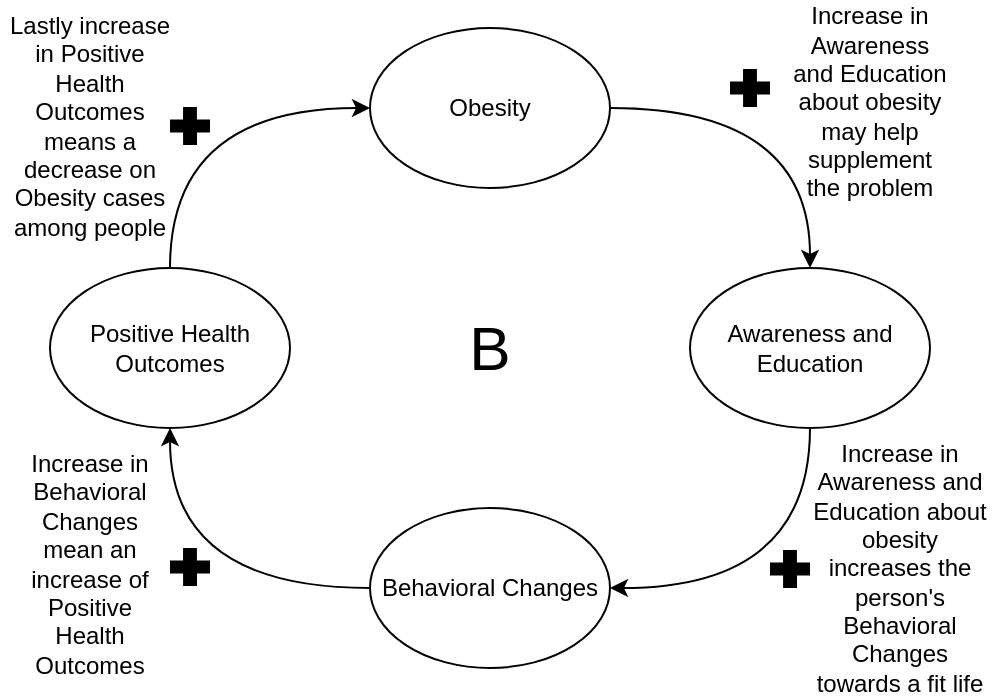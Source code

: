 <mxfile version="22.1.21" type="github">
  <diagram name="Page-1" id="pSBvFk2BeY6s0IXey9MD">
    <mxGraphModel dx="880" dy="434" grid="1" gridSize="10" guides="1" tooltips="1" connect="1" arrows="1" fold="1" page="1" pageScale="1" pageWidth="850" pageHeight="1100" math="0" shadow="0">
      <root>
        <mxCell id="0" />
        <mxCell id="1" parent="0" />
        <mxCell id="eXanJCdOBruwRP_AvD-p-1" style="edgeStyle=orthogonalEdgeStyle;rounded=0;orthogonalLoop=1;jettySize=auto;html=1;exitX=1;exitY=0.5;exitDx=0;exitDy=0;curved=1;" edge="1" parent="1" source="eXanJCdOBruwRP_AvD-p-2" target="eXanJCdOBruwRP_AvD-p-8">
          <mxGeometry relative="1" as="geometry" />
        </mxCell>
        <mxCell id="eXanJCdOBruwRP_AvD-p-2" value="" style="ellipse;whiteSpace=wrap;html=1;" vertex="1" parent="1">
          <mxGeometry x="360" y="80" width="120" height="80" as="geometry" />
        </mxCell>
        <mxCell id="eXanJCdOBruwRP_AvD-p-3" style="edgeStyle=orthogonalEdgeStyle;rounded=0;orthogonalLoop=1;jettySize=auto;html=1;exitX=0.5;exitY=0;exitDx=0;exitDy=0;entryX=0;entryY=0.5;entryDx=0;entryDy=0;curved=1;" edge="1" parent="1" source="eXanJCdOBruwRP_AvD-p-4" target="eXanJCdOBruwRP_AvD-p-2">
          <mxGeometry relative="1" as="geometry" />
        </mxCell>
        <mxCell id="eXanJCdOBruwRP_AvD-p-4" value="Positive Health Outcomes" style="ellipse;whiteSpace=wrap;html=1;" vertex="1" parent="1">
          <mxGeometry x="200" y="200" width="120" height="80" as="geometry" />
        </mxCell>
        <mxCell id="eXanJCdOBruwRP_AvD-p-5" style="edgeStyle=orthogonalEdgeStyle;rounded=0;orthogonalLoop=1;jettySize=auto;html=1;exitX=0;exitY=0.5;exitDx=0;exitDy=0;entryX=0.5;entryY=1;entryDx=0;entryDy=0;curved=1;" edge="1" parent="1" source="eXanJCdOBruwRP_AvD-p-6" target="eXanJCdOBruwRP_AvD-p-4">
          <mxGeometry relative="1" as="geometry" />
        </mxCell>
        <mxCell id="eXanJCdOBruwRP_AvD-p-6" value="Behavioral Changes" style="ellipse;whiteSpace=wrap;html=1;" vertex="1" parent="1">
          <mxGeometry x="360" y="320" width="120" height="80" as="geometry" />
        </mxCell>
        <mxCell id="eXanJCdOBruwRP_AvD-p-7" style="edgeStyle=orthogonalEdgeStyle;rounded=0;orthogonalLoop=1;jettySize=auto;html=1;exitX=0.5;exitY=1;exitDx=0;exitDy=0;entryX=1;entryY=0.5;entryDx=0;entryDy=0;curved=1;" edge="1" parent="1" source="eXanJCdOBruwRP_AvD-p-8" target="eXanJCdOBruwRP_AvD-p-6">
          <mxGeometry relative="1" as="geometry" />
        </mxCell>
        <mxCell id="eXanJCdOBruwRP_AvD-p-8" value="Awareness and Education" style="ellipse;whiteSpace=wrap;html=1;" vertex="1" parent="1">
          <mxGeometry x="520" y="200" width="120" height="80" as="geometry" />
        </mxCell>
        <mxCell id="eXanJCdOBruwRP_AvD-p-9" value="Obesity" style="text;html=1;strokeColor=none;fillColor=none;align=center;verticalAlign=middle;whiteSpace=wrap;rounded=0;" vertex="1" parent="1">
          <mxGeometry x="370" y="105" width="100" height="30" as="geometry" />
        </mxCell>
        <mxCell id="eXanJCdOBruwRP_AvD-p-10" value="B" style="text;html=1;strokeColor=none;fillColor=none;align=center;verticalAlign=middle;whiteSpace=wrap;rounded=0;fontSize=31;" vertex="1" parent="1">
          <mxGeometry x="390" y="225" width="60" height="30" as="geometry" />
        </mxCell>
        <mxCell id="eXanJCdOBruwRP_AvD-p-11" value="" style="shape=mxgraph.signs.healthcare.first_aid;html=1;pointerEvents=1;fillColor=#000000;strokeColor=none;verticalLabelPosition=bottom;verticalAlign=top;align=center;" vertex="1" parent="1">
          <mxGeometry x="260" y="340" width="20" height="19" as="geometry" />
        </mxCell>
        <mxCell id="eXanJCdOBruwRP_AvD-p-12" value="Increase in Awareness and Education about obesity may help supplement the problem" style="text;html=1;strokeColor=none;fillColor=none;align=center;verticalAlign=middle;whiteSpace=wrap;rounded=0;" vertex="1" parent="1">
          <mxGeometry x="570" y="101.5" width="80" height="30" as="geometry" />
        </mxCell>
        <mxCell id="eXanJCdOBruwRP_AvD-p-13" value="Increase in Awareness and Education about obesity increases the person&#39;s Behavioral Changes towards a fit life" style="text;html=1;strokeColor=none;fillColor=none;align=center;verticalAlign=middle;whiteSpace=wrap;rounded=0;" vertex="1" parent="1">
          <mxGeometry x="580" y="334.5" width="90" height="30" as="geometry" />
        </mxCell>
        <mxCell id="eXanJCdOBruwRP_AvD-p-14" value="Increase in Behavioral Changes mean an increase of Positive Health Outcomes" style="text;html=1;strokeColor=none;fillColor=none;align=center;verticalAlign=middle;whiteSpace=wrap;rounded=0;" vertex="1" parent="1">
          <mxGeometry x="180" y="320" width="80" height="55.5" as="geometry" />
        </mxCell>
        <mxCell id="eXanJCdOBruwRP_AvD-p-15" value="Lastly increase in Positive Health Outcomes means a decrease on Obesity cases among people" style="text;html=1;strokeColor=none;fillColor=none;align=center;verticalAlign=middle;whiteSpace=wrap;rounded=0;" vertex="1" parent="1">
          <mxGeometry x="175" y="114" width="90" height="30" as="geometry" />
        </mxCell>
        <mxCell id="eXanJCdOBruwRP_AvD-p-16" value="" style="shape=mxgraph.signs.healthcare.first_aid;html=1;pointerEvents=1;fillColor=#000000;strokeColor=none;verticalLabelPosition=bottom;verticalAlign=top;align=center;" vertex="1" parent="1">
          <mxGeometry x="260" y="119.5" width="20" height="19" as="geometry" />
        </mxCell>
        <mxCell id="eXanJCdOBruwRP_AvD-p-17" value="" style="shape=mxgraph.signs.healthcare.first_aid;html=1;pointerEvents=1;fillColor=#000000;strokeColor=none;verticalLabelPosition=bottom;verticalAlign=top;align=center;" vertex="1" parent="1">
          <mxGeometry x="560" y="341" width="20" height="19" as="geometry" />
        </mxCell>
        <mxCell id="eXanJCdOBruwRP_AvD-p-18" value="" style="shape=mxgraph.signs.healthcare.first_aid;html=1;pointerEvents=1;fillColor=#000000;strokeColor=none;verticalLabelPosition=bottom;verticalAlign=top;align=center;" vertex="1" parent="1">
          <mxGeometry x="540" y="100.5" width="20" height="19" as="geometry" />
        </mxCell>
      </root>
    </mxGraphModel>
  </diagram>
</mxfile>
